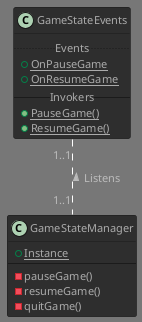 @startuml gamestatesystem
!theme reddress-darkblue

class GameStateManager {
    {static} +Instance
    --
    -pauseGame()
    -resumeGame()
    -quitGame()
}

class GameStateEvents {
    ..Events..
    {static} +OnPauseGame
    {static} +OnResumeGame
    --Invokers--
    {static} +PauseGame()
    {static} +ResumeGame()
}

GameStateManager    "1..1"   .up.     "1..1"   GameStateEvents   : "Listens >"

@enduml